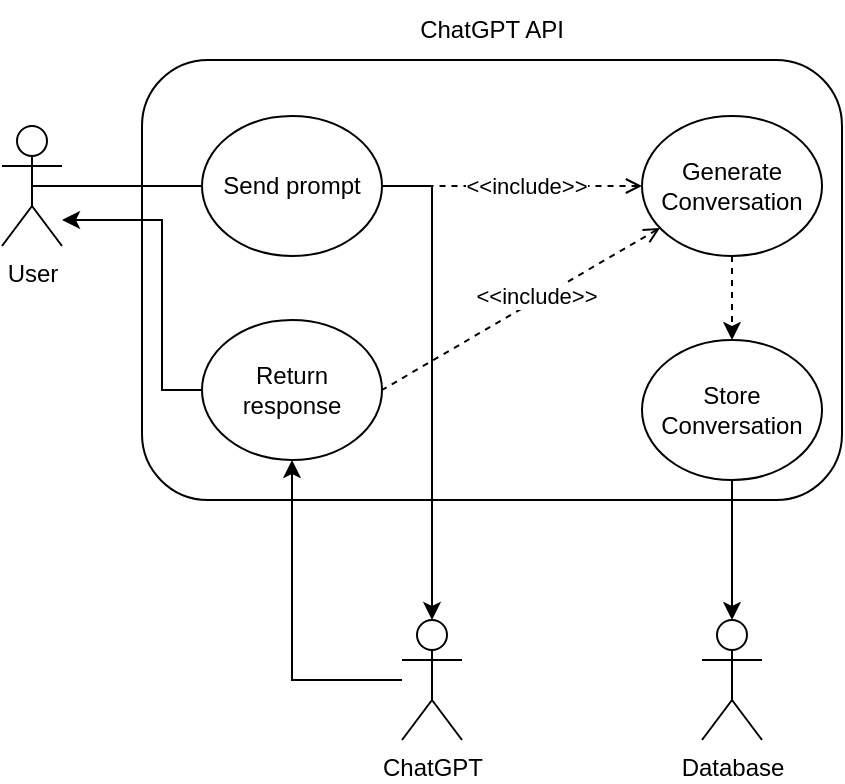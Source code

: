<mxfile version="21.6.8" type="device">
  <diagram name="Page-1" id="8SYhal06fW0H2ZrSBO54">
    <mxGraphModel dx="1430" dy="778" grid="1" gridSize="10" guides="1" tooltips="1" connect="1" arrows="1" fold="1" page="1" pageScale="1" pageWidth="827" pageHeight="1169" math="0" shadow="0">
      <root>
        <mxCell id="0" />
        <mxCell id="1" parent="0" />
        <mxCell id="l2xY__gy9vU7Q2qfT4V2-8" value="User" style="shape=umlActor;verticalLabelPosition=bottom;verticalAlign=top;html=1;outlineConnect=0;" vertex="1" parent="1">
          <mxGeometry x="40" y="103" width="30" height="60" as="geometry" />
        </mxCell>
        <mxCell id="l2xY__gy9vU7Q2qfT4V2-10" value="" style="rounded=1;whiteSpace=wrap;html=1;" vertex="1" parent="1">
          <mxGeometry x="110" y="70" width="350" height="220" as="geometry" />
        </mxCell>
        <mxCell id="l2xY__gy9vU7Q2qfT4V2-11" value="ChatGPT API" style="text;html=1;strokeColor=none;fillColor=none;align=center;verticalAlign=middle;whiteSpace=wrap;rounded=0;" vertex="1" parent="1">
          <mxGeometry x="240" y="40" width="90" height="30" as="geometry" />
        </mxCell>
        <mxCell id="l2xY__gy9vU7Q2qfT4V2-27" style="edgeStyle=orthogonalEdgeStyle;rounded=0;orthogonalLoop=1;jettySize=auto;html=1;exitX=1;exitY=0.5;exitDx=0;exitDy=0;entryX=0.5;entryY=0;entryDx=0;entryDy=0;entryPerimeter=0;" edge="1" parent="1" source="l2xY__gy9vU7Q2qfT4V2-12" target="l2xY__gy9vU7Q2qfT4V2-17">
          <mxGeometry relative="1" as="geometry" />
        </mxCell>
        <mxCell id="l2xY__gy9vU7Q2qfT4V2-12" value="Send prompt" style="ellipse;whiteSpace=wrap;html=1;" vertex="1" parent="1">
          <mxGeometry x="140" y="98" width="90" height="70" as="geometry" />
        </mxCell>
        <mxCell id="l2xY__gy9vU7Q2qfT4V2-13" style="edgeStyle=orthogonalEdgeStyle;rounded=0;orthogonalLoop=1;jettySize=auto;html=1;exitX=0.5;exitY=0.5;exitDx=0;exitDy=0;exitPerimeter=0;endArrow=none;endFill=0;" edge="1" parent="1" source="l2xY__gy9vU7Q2qfT4V2-8" target="l2xY__gy9vU7Q2qfT4V2-12">
          <mxGeometry relative="1" as="geometry" />
        </mxCell>
        <mxCell id="l2xY__gy9vU7Q2qfT4V2-29" style="edgeStyle=orthogonalEdgeStyle;rounded=0;orthogonalLoop=1;jettySize=auto;html=1;entryX=0.5;entryY=1;entryDx=0;entryDy=0;" edge="1" parent="1" source="l2xY__gy9vU7Q2qfT4V2-17" target="l2xY__gy9vU7Q2qfT4V2-28">
          <mxGeometry relative="1" as="geometry">
            <Array as="points">
              <mxPoint x="185" y="380" />
            </Array>
          </mxGeometry>
        </mxCell>
        <mxCell id="l2xY__gy9vU7Q2qfT4V2-17" value="ChatGPT" style="shape=umlActor;verticalLabelPosition=bottom;verticalAlign=top;html=1;outlineConnect=0;" vertex="1" parent="1">
          <mxGeometry x="240" y="350" width="30" height="60" as="geometry" />
        </mxCell>
        <mxCell id="l2xY__gy9vU7Q2qfT4V2-18" value="Database" style="shape=umlActor;verticalLabelPosition=bottom;verticalAlign=top;html=1;outlineConnect=0;" vertex="1" parent="1">
          <mxGeometry x="390" y="350" width="30" height="60" as="geometry" />
        </mxCell>
        <mxCell id="l2xY__gy9vU7Q2qfT4V2-30" style="edgeStyle=orthogonalEdgeStyle;rounded=0;orthogonalLoop=1;jettySize=auto;html=1;exitX=0;exitY=0.5;exitDx=0;exitDy=0;" edge="1" parent="1" source="l2xY__gy9vU7Q2qfT4V2-28" target="l2xY__gy9vU7Q2qfT4V2-8">
          <mxGeometry relative="1" as="geometry">
            <Array as="points">
              <mxPoint x="120" y="235" />
              <mxPoint x="120" y="150" />
            </Array>
          </mxGeometry>
        </mxCell>
        <mxCell id="l2xY__gy9vU7Q2qfT4V2-28" value="Return response" style="ellipse;whiteSpace=wrap;html=1;" vertex="1" parent="1">
          <mxGeometry x="140" y="200" width="90" height="70" as="geometry" />
        </mxCell>
        <mxCell id="l2xY__gy9vU7Q2qfT4V2-38" style="edgeStyle=orthogonalEdgeStyle;rounded=0;orthogonalLoop=1;jettySize=auto;html=1;exitX=0.5;exitY=1;exitDx=0;exitDy=0;dashed=1;" edge="1" parent="1" source="l2xY__gy9vU7Q2qfT4V2-31" target="l2xY__gy9vU7Q2qfT4V2-37">
          <mxGeometry relative="1" as="geometry" />
        </mxCell>
        <mxCell id="l2xY__gy9vU7Q2qfT4V2-31" value="Generate Conversation" style="ellipse;whiteSpace=wrap;html=1;" vertex="1" parent="1">
          <mxGeometry x="360" y="98" width="90" height="70" as="geometry" />
        </mxCell>
        <mxCell id="l2xY__gy9vU7Q2qfT4V2-32" value="" style="endArrow=none;dashed=1;html=1;rounded=0;entryX=1;entryY=0.5;entryDx=0;entryDy=0;startArrow=open;startFill=0;" edge="1" parent="1" source="l2xY__gy9vU7Q2qfT4V2-31" target="l2xY__gy9vU7Q2qfT4V2-28">
          <mxGeometry width="50" height="50" relative="1" as="geometry">
            <mxPoint x="90" y="340" as="sourcePoint" />
            <mxPoint x="140" y="290" as="targetPoint" />
          </mxGeometry>
        </mxCell>
        <mxCell id="l2xY__gy9vU7Q2qfT4V2-35" value="&amp;lt;&amp;lt;include&amp;gt;&amp;gt;" style="edgeLabel;html=1;align=center;verticalAlign=middle;resizable=0;points=[];" vertex="1" connectable="0" parent="l2xY__gy9vU7Q2qfT4V2-32">
          <mxGeometry x="-0.163" y="3" relative="1" as="geometry">
            <mxPoint x="-5" y="-3" as="offset" />
          </mxGeometry>
        </mxCell>
        <mxCell id="l2xY__gy9vU7Q2qfT4V2-33" value="" style="endArrow=none;dashed=1;html=1;rounded=0;startArrow=open;startFill=0;" edge="1" parent="1" source="l2xY__gy9vU7Q2qfT4V2-31" target="l2xY__gy9vU7Q2qfT4V2-12">
          <mxGeometry width="50" height="50" relative="1" as="geometry">
            <mxPoint x="333" y="195" as="sourcePoint" />
            <mxPoint x="240" y="225" as="targetPoint" />
          </mxGeometry>
        </mxCell>
        <mxCell id="l2xY__gy9vU7Q2qfT4V2-34" value="&amp;lt;&amp;lt;include&amp;gt;&amp;gt;" style="edgeLabel;html=1;align=center;verticalAlign=middle;resizable=0;points=[];" vertex="1" connectable="0" parent="l2xY__gy9vU7Q2qfT4V2-33">
          <mxGeometry x="-0.108" relative="1" as="geometry">
            <mxPoint as="offset" />
          </mxGeometry>
        </mxCell>
        <mxCell id="l2xY__gy9vU7Q2qfT4V2-40" style="edgeStyle=orthogonalEdgeStyle;rounded=0;orthogonalLoop=1;jettySize=auto;html=1;exitX=0.5;exitY=1;exitDx=0;exitDy=0;" edge="1" parent="1" source="l2xY__gy9vU7Q2qfT4V2-37" target="l2xY__gy9vU7Q2qfT4V2-18">
          <mxGeometry relative="1" as="geometry" />
        </mxCell>
        <mxCell id="l2xY__gy9vU7Q2qfT4V2-37" value="Store Conversation" style="ellipse;whiteSpace=wrap;html=1;" vertex="1" parent="1">
          <mxGeometry x="360" y="210" width="90" height="70" as="geometry" />
        </mxCell>
      </root>
    </mxGraphModel>
  </diagram>
</mxfile>
